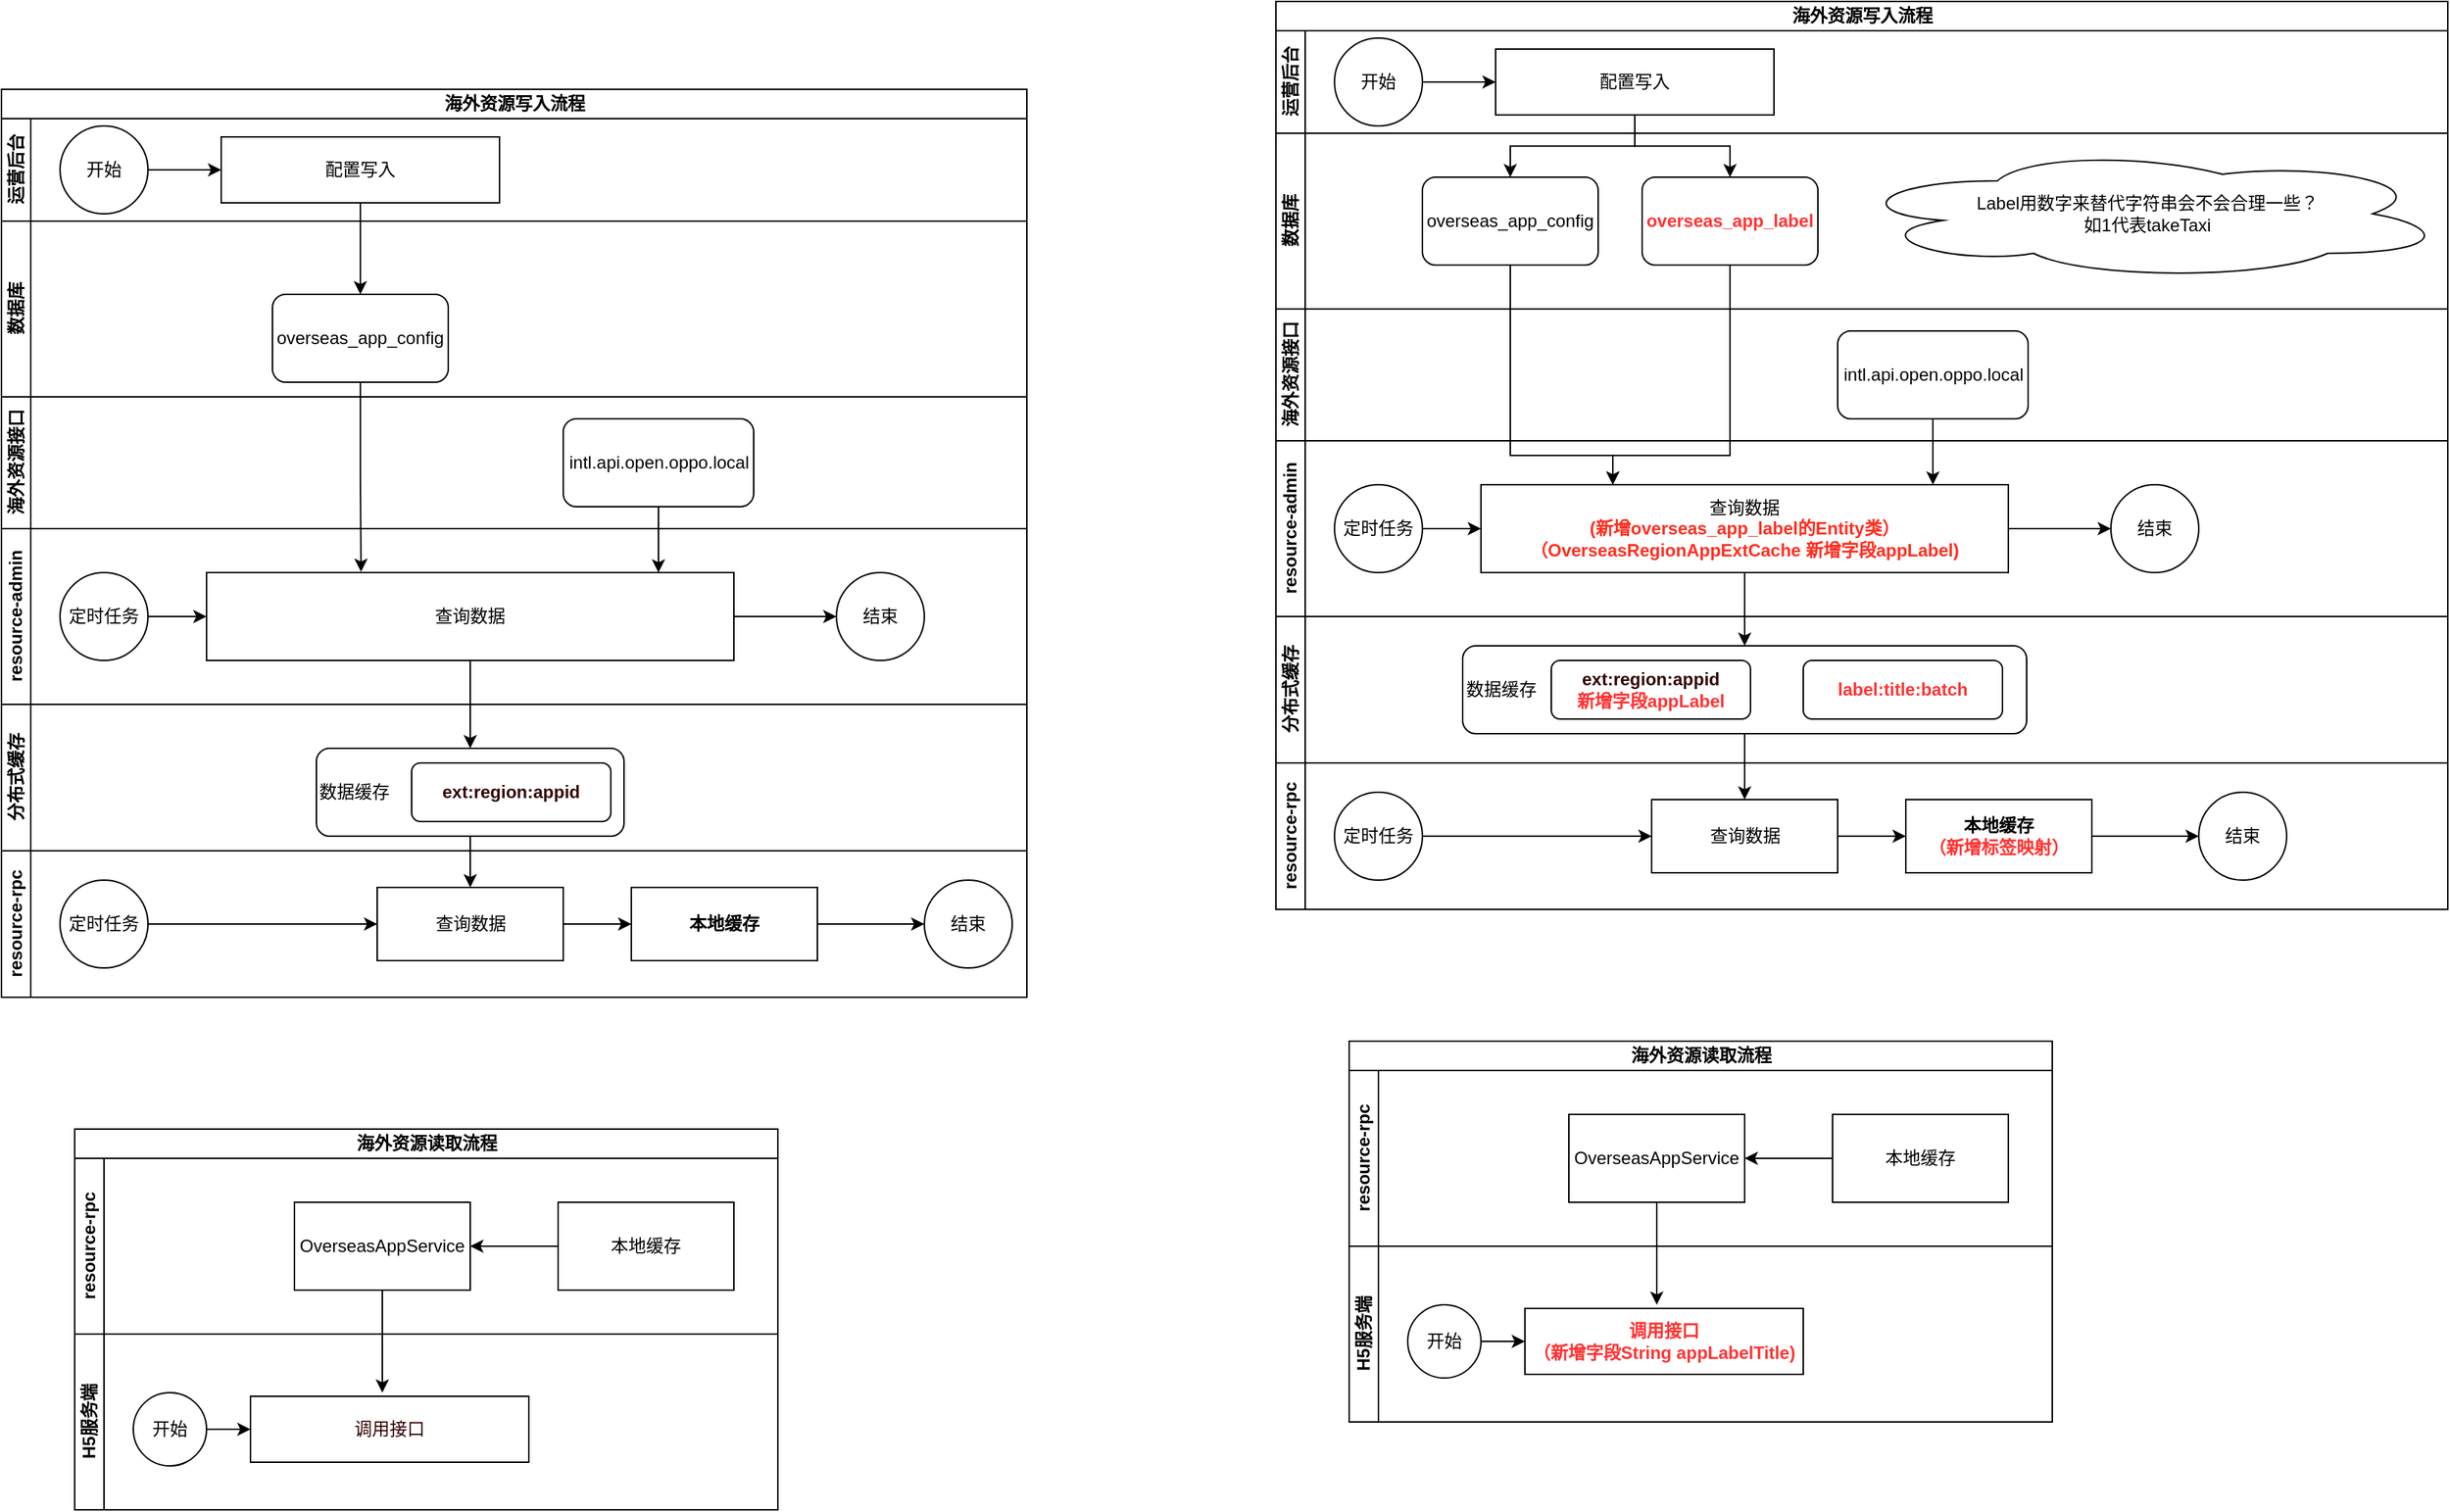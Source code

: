<mxfile version="21.8.2" type="github">
  <diagram name="第 1 页" id="R1pX3bboMI2ceJxk94YC">
    <mxGraphModel dx="2127" dy="681" grid="1" gridSize="10" guides="1" tooltips="1" connect="1" arrows="1" fold="1" page="1" pageScale="1" pageWidth="827" pageHeight="1169" math="0" shadow="0">
      <root>
        <mxCell id="0" />
        <mxCell id="1" parent="0" />
        <mxCell id="YkHYq3g6I9ERcJjr3e46-13" value="海外资源写入流程" style="swimlane;childLayout=stackLayout;resizeParent=1;resizeParentMax=0;horizontal=1;startSize=20;horizontalStack=0;html=1;" vertex="1" parent="1">
          <mxGeometry x="90" y="740" width="800" height="620" as="geometry" />
        </mxCell>
        <mxCell id="YkHYq3g6I9ERcJjr3e46-14" value="运营后台" style="swimlane;startSize=20;horizontal=0;html=1;" vertex="1" parent="YkHYq3g6I9ERcJjr3e46-13">
          <mxGeometry y="20" width="800" height="70" as="geometry" />
        </mxCell>
        <mxCell id="YkHYq3g6I9ERcJjr3e46-106" style="edgeStyle=orthogonalEdgeStyle;rounded=0;orthogonalLoop=1;jettySize=auto;html=1;entryX=0;entryY=0.5;entryDx=0;entryDy=0;" edge="1" parent="YkHYq3g6I9ERcJjr3e46-14" source="YkHYq3g6I9ERcJjr3e46-66" target="YkHYq3g6I9ERcJjr3e46-67">
          <mxGeometry relative="1" as="geometry" />
        </mxCell>
        <mxCell id="YkHYq3g6I9ERcJjr3e46-66" value="开始" style="ellipse;whiteSpace=wrap;html=1;" vertex="1" parent="YkHYq3g6I9ERcJjr3e46-14">
          <mxGeometry x="40" y="5" width="60" height="60" as="geometry" />
        </mxCell>
        <mxCell id="YkHYq3g6I9ERcJjr3e46-67" value="配置写入" style="whiteSpace=wrap;html=1;" vertex="1" parent="YkHYq3g6I9ERcJjr3e46-14">
          <mxGeometry x="150" y="12.5" width="190" height="45" as="geometry" />
        </mxCell>
        <mxCell id="YkHYq3g6I9ERcJjr3e46-15" value="数据库" style="swimlane;startSize=20;horizontal=0;html=1;" vertex="1" parent="YkHYq3g6I9ERcJjr3e46-13">
          <mxGeometry y="90" width="800" height="120" as="geometry" />
        </mxCell>
        <mxCell id="YkHYq3g6I9ERcJjr3e46-53" value="overseas_app_config" style="rounded=1;whiteSpace=wrap;html=1;" vertex="1" parent="YkHYq3g6I9ERcJjr3e46-15">
          <mxGeometry x="100" y="30" width="120" height="60" as="geometry" />
        </mxCell>
        <mxCell id="YkHYq3g6I9ERcJjr3e46-54" value="&lt;b&gt;&lt;font color=&quot;#ff3333&quot;&gt;overseas_app_label&lt;/font&gt;&lt;/b&gt;" style="rounded=1;whiteSpace=wrap;html=1;" vertex="1" parent="YkHYq3g6I9ERcJjr3e46-15">
          <mxGeometry x="250" y="30" width="120" height="60" as="geometry" />
        </mxCell>
        <mxCell id="YkHYq3g6I9ERcJjr3e46-164" value="Label用数字来替代字符串会不会合理一些？&lt;br&gt;如1代表takeTaxi" style="ellipse;shape=cloud;whiteSpace=wrap;html=1;" vertex="1" parent="YkHYq3g6I9ERcJjr3e46-15">
          <mxGeometry x="390" y="10" width="410" height="90" as="geometry" />
        </mxCell>
        <mxCell id="YkHYq3g6I9ERcJjr3e46-16" value="海外资源接口" style="swimlane;startSize=20;horizontal=0;html=1;" vertex="1" parent="YkHYq3g6I9ERcJjr3e46-13">
          <mxGeometry y="210" width="800" height="90" as="geometry" />
        </mxCell>
        <mxCell id="YkHYq3g6I9ERcJjr3e46-56" value="intl.api.open.oppo.local" style="rounded=1;whiteSpace=wrap;html=1;" vertex="1" parent="YkHYq3g6I9ERcJjr3e46-16">
          <mxGeometry x="383.5" y="15" width="130" height="60" as="geometry" />
        </mxCell>
        <mxCell id="YkHYq3g6I9ERcJjr3e46-18" value="resource-admin" style="swimlane;startSize=20;horizontal=0;html=1;" vertex="1" parent="YkHYq3g6I9ERcJjr3e46-13">
          <mxGeometry y="300" width="800" height="120" as="geometry" />
        </mxCell>
        <mxCell id="YkHYq3g6I9ERcJjr3e46-57" style="edgeStyle=orthogonalEdgeStyle;rounded=0;orthogonalLoop=1;jettySize=auto;html=1;entryX=0;entryY=0.5;entryDx=0;entryDy=0;" edge="1" parent="YkHYq3g6I9ERcJjr3e46-18" source="YkHYq3g6I9ERcJjr3e46-34" target="YkHYq3g6I9ERcJjr3e46-47">
          <mxGeometry relative="1" as="geometry" />
        </mxCell>
        <mxCell id="YkHYq3g6I9ERcJjr3e46-34" value="定时任务" style="ellipse;whiteSpace=wrap;html=1;aspect=fixed;" vertex="1" parent="YkHYq3g6I9ERcJjr3e46-18">
          <mxGeometry x="40" y="30" width="60" height="60" as="geometry" />
        </mxCell>
        <mxCell id="YkHYq3g6I9ERcJjr3e46-107" style="edgeStyle=orthogonalEdgeStyle;rounded=0;orthogonalLoop=1;jettySize=auto;html=1;" edge="1" parent="YkHYq3g6I9ERcJjr3e46-18" source="YkHYq3g6I9ERcJjr3e46-47">
          <mxGeometry relative="1" as="geometry">
            <mxPoint x="570" y="60.0" as="targetPoint" />
          </mxGeometry>
        </mxCell>
        <mxCell id="YkHYq3g6I9ERcJjr3e46-47" value="查询数据&lt;br&gt;&lt;font color=&quot;#ff2e1f&quot;&gt;&lt;b&gt;(新增overseas_app_label的Entity类）&lt;br style=&quot;border-color: var(--border-color);&quot;&gt;（OverseasRegionAppExtCache 新增字段appLabel)&lt;/b&gt;&lt;/font&gt;" style="whiteSpace=wrap;html=1;" vertex="1" parent="YkHYq3g6I9ERcJjr3e46-18">
          <mxGeometry x="140" y="30" width="360" height="60" as="geometry" />
        </mxCell>
        <mxCell id="YkHYq3g6I9ERcJjr3e46-108" value="结束" style="ellipse;whiteSpace=wrap;html=1;aspect=fixed;" vertex="1" parent="YkHYq3g6I9ERcJjr3e46-18">
          <mxGeometry x="570" y="30" width="60" height="60" as="geometry" />
        </mxCell>
        <mxCell id="YkHYq3g6I9ERcJjr3e46-35" value="分布式缓存" style="swimlane;startSize=20;horizontal=0;html=1;" vertex="1" parent="YkHYq3g6I9ERcJjr3e46-13">
          <mxGeometry y="420" width="800" height="100" as="geometry" />
        </mxCell>
        <mxCell id="YkHYq3g6I9ERcJjr3e46-76" value="数据缓存" style="rounded=1;whiteSpace=wrap;html=1;align=left;" vertex="1" parent="YkHYq3g6I9ERcJjr3e46-35">
          <mxGeometry x="127.5" y="20" width="385" height="60" as="geometry" />
        </mxCell>
        <mxCell id="YkHYq3g6I9ERcJjr3e46-79" value="&lt;b&gt;&lt;font color=&quot;#ff3333&quot;&gt;label:title:batch&lt;/font&gt;&lt;/b&gt;" style="rounded=1;whiteSpace=wrap;html=1;" vertex="1" parent="YkHYq3g6I9ERcJjr3e46-35">
          <mxGeometry x="360" y="30" width="136" height="40" as="geometry" />
        </mxCell>
        <mxCell id="YkHYq3g6I9ERcJjr3e46-161" value="&lt;b&gt;&lt;font color=&quot;#330000&quot;&gt;ext:region:appid&lt;/font&gt;&lt;br&gt;&lt;font color=&quot;#ff3333&quot;&gt;新增字段appLabel&lt;/font&gt;&lt;br&gt;&lt;/b&gt;" style="rounded=1;whiteSpace=wrap;html=1;" vertex="1" parent="YkHYq3g6I9ERcJjr3e46-35">
          <mxGeometry x="188" y="30" width="136" height="40" as="geometry" />
        </mxCell>
        <mxCell id="YkHYq3g6I9ERcJjr3e46-68" style="edgeStyle=orthogonalEdgeStyle;rounded=0;orthogonalLoop=1;jettySize=auto;html=1;" edge="1" parent="YkHYq3g6I9ERcJjr3e46-13" source="YkHYq3g6I9ERcJjr3e46-67" target="YkHYq3g6I9ERcJjr3e46-53">
          <mxGeometry relative="1" as="geometry" />
        </mxCell>
        <mxCell id="YkHYq3g6I9ERcJjr3e46-72" style="edgeStyle=orthogonalEdgeStyle;rounded=0;orthogonalLoop=1;jettySize=auto;html=1;" edge="1" parent="YkHYq3g6I9ERcJjr3e46-13" source="YkHYq3g6I9ERcJjr3e46-56" target="YkHYq3g6I9ERcJjr3e46-47">
          <mxGeometry relative="1" as="geometry">
            <Array as="points">
              <mxPoint x="450" y="350" />
              <mxPoint x="450" y="350" />
            </Array>
          </mxGeometry>
        </mxCell>
        <mxCell id="YkHYq3g6I9ERcJjr3e46-77" style="edgeStyle=orthogonalEdgeStyle;rounded=0;orthogonalLoop=1;jettySize=auto;html=1;entryX=0.5;entryY=0;entryDx=0;entryDy=0;" edge="1" parent="YkHYq3g6I9ERcJjr3e46-13" source="YkHYq3g6I9ERcJjr3e46-67" target="YkHYq3g6I9ERcJjr3e46-54">
          <mxGeometry relative="1" as="geometry" />
        </mxCell>
        <mxCell id="YkHYq3g6I9ERcJjr3e46-78" style="edgeStyle=orthogonalEdgeStyle;rounded=0;orthogonalLoop=1;jettySize=auto;html=1;" edge="1" parent="YkHYq3g6I9ERcJjr3e46-13" source="YkHYq3g6I9ERcJjr3e46-47" target="YkHYq3g6I9ERcJjr3e46-76">
          <mxGeometry relative="1" as="geometry" />
        </mxCell>
        <mxCell id="YkHYq3g6I9ERcJjr3e46-85" style="edgeStyle=orthogonalEdgeStyle;rounded=0;orthogonalLoop=1;jettySize=auto;html=1;entryX=0.5;entryY=0;entryDx=0;entryDy=0;" edge="1" parent="YkHYq3g6I9ERcJjr3e46-13" source="YkHYq3g6I9ERcJjr3e46-76" target="YkHYq3g6I9ERcJjr3e46-81">
          <mxGeometry relative="1" as="geometry" />
        </mxCell>
        <mxCell id="YkHYq3g6I9ERcJjr3e46-36" value="resource-rpc" style="swimlane;startSize=20;horizontal=0;html=1;" vertex="1" parent="YkHYq3g6I9ERcJjr3e46-13">
          <mxGeometry y="520" width="800" height="100" as="geometry" />
        </mxCell>
        <mxCell id="YkHYq3g6I9ERcJjr3e46-86" style="edgeStyle=orthogonalEdgeStyle;rounded=0;orthogonalLoop=1;jettySize=auto;html=1;entryX=0;entryY=0.5;entryDx=0;entryDy=0;" edge="1" parent="YkHYq3g6I9ERcJjr3e46-36" source="YkHYq3g6I9ERcJjr3e46-41" target="YkHYq3g6I9ERcJjr3e46-81">
          <mxGeometry relative="1" as="geometry" />
        </mxCell>
        <mxCell id="YkHYq3g6I9ERcJjr3e46-41" value="定时任务" style="ellipse;whiteSpace=wrap;html=1;aspect=fixed;" vertex="1" parent="YkHYq3g6I9ERcJjr3e46-36">
          <mxGeometry x="40" y="20" width="60" height="60" as="geometry" />
        </mxCell>
        <mxCell id="YkHYq3g6I9ERcJjr3e46-88" style="edgeStyle=orthogonalEdgeStyle;rounded=0;orthogonalLoop=1;jettySize=auto;html=1;entryX=0;entryY=0.5;entryDx=0;entryDy=0;" edge="1" parent="YkHYq3g6I9ERcJjr3e46-36" source="YkHYq3g6I9ERcJjr3e46-81" target="YkHYq3g6I9ERcJjr3e46-87">
          <mxGeometry relative="1" as="geometry" />
        </mxCell>
        <mxCell id="YkHYq3g6I9ERcJjr3e46-81" value="查询数据" style="whiteSpace=wrap;html=1;" vertex="1" parent="YkHYq3g6I9ERcJjr3e46-36">
          <mxGeometry x="256.5" y="25" width="127" height="50" as="geometry" />
        </mxCell>
        <mxCell id="YkHYq3g6I9ERcJjr3e46-113" style="edgeStyle=orthogonalEdgeStyle;rounded=0;orthogonalLoop=1;jettySize=auto;html=1;entryX=0.5;entryY=1;entryDx=0;entryDy=0;" edge="1" parent="YkHYq3g6I9ERcJjr3e46-36" source="YkHYq3g6I9ERcJjr3e46-87" target="YkHYq3g6I9ERcJjr3e46-109">
          <mxGeometry relative="1" as="geometry" />
        </mxCell>
        <mxCell id="YkHYq3g6I9ERcJjr3e46-87" value="&lt;b&gt;本地缓存&lt;br&gt;&lt;font color=&quot;#ff3333&quot;&gt;（新增标签映射）&lt;/font&gt;&lt;/b&gt;" style="whiteSpace=wrap;html=1;" vertex="1" parent="YkHYq3g6I9ERcJjr3e46-36">
          <mxGeometry x="430" y="25" width="127" height="50" as="geometry" />
        </mxCell>
        <mxCell id="YkHYq3g6I9ERcJjr3e46-109" value="结束" style="ellipse;whiteSpace=wrap;html=1;aspect=fixed;direction=south;" vertex="1" parent="YkHYq3g6I9ERcJjr3e46-36">
          <mxGeometry x="630" y="20" width="60" height="60" as="geometry" />
        </mxCell>
        <mxCell id="YkHYq3g6I9ERcJjr3e46-96" style="edgeStyle=orthogonalEdgeStyle;rounded=0;orthogonalLoop=1;jettySize=auto;html=1;entryX=0.25;entryY=0;entryDx=0;entryDy=0;" edge="1" parent="YkHYq3g6I9ERcJjr3e46-13" source="YkHYq3g6I9ERcJjr3e46-53" target="YkHYq3g6I9ERcJjr3e46-47">
          <mxGeometry relative="1" as="geometry">
            <Array as="points">
              <mxPoint x="160" y="310" />
              <mxPoint x="230" y="310" />
            </Array>
          </mxGeometry>
        </mxCell>
        <mxCell id="YkHYq3g6I9ERcJjr3e46-97" style="edgeStyle=orthogonalEdgeStyle;rounded=0;orthogonalLoop=1;jettySize=auto;html=1;entryX=0.25;entryY=0;entryDx=0;entryDy=0;" edge="1" parent="YkHYq3g6I9ERcJjr3e46-13" source="YkHYq3g6I9ERcJjr3e46-54" target="YkHYq3g6I9ERcJjr3e46-47">
          <mxGeometry relative="1" as="geometry">
            <Array as="points">
              <mxPoint x="310" y="310" />
              <mxPoint x="230" y="310" />
            </Array>
          </mxGeometry>
        </mxCell>
        <mxCell id="YkHYq3g6I9ERcJjr3e46-24" value="海外资源读取流程" style="swimlane;childLayout=stackLayout;resizeParent=1;resizeParentMax=0;horizontal=1;startSize=20;horizontalStack=0;html=1;" vertex="1" parent="1">
          <mxGeometry x="140" y="1450" width="480" height="260" as="geometry" />
        </mxCell>
        <mxCell id="YkHYq3g6I9ERcJjr3e46-30" value="resource-rpc" style="swimlane;startSize=20;horizontal=0;html=1;" vertex="1" parent="YkHYq3g6I9ERcJjr3e46-24">
          <mxGeometry y="20" width="480" height="120" as="geometry" />
        </mxCell>
        <mxCell id="YkHYq3g6I9ERcJjr3e46-103" style="edgeStyle=orthogonalEdgeStyle;rounded=0;orthogonalLoop=1;jettySize=auto;html=1;" edge="1" parent="YkHYq3g6I9ERcJjr3e46-30" source="YkHYq3g6I9ERcJjr3e46-92">
          <mxGeometry relative="1" as="geometry">
            <mxPoint x="210" y="160" as="targetPoint" />
          </mxGeometry>
        </mxCell>
        <mxCell id="YkHYq3g6I9ERcJjr3e46-92" value="OverseasAppService" style="whiteSpace=wrap;html=1;" vertex="1" parent="YkHYq3g6I9ERcJjr3e46-30">
          <mxGeometry x="150" y="30" width="120" height="60" as="geometry" />
        </mxCell>
        <mxCell id="YkHYq3g6I9ERcJjr3e46-104" style="edgeStyle=orthogonalEdgeStyle;rounded=0;orthogonalLoop=1;jettySize=auto;html=1;entryX=1;entryY=0.5;entryDx=0;entryDy=0;" edge="1" parent="YkHYq3g6I9ERcJjr3e46-30" source="YkHYq3g6I9ERcJjr3e46-93" target="YkHYq3g6I9ERcJjr3e46-92">
          <mxGeometry relative="1" as="geometry" />
        </mxCell>
        <mxCell id="YkHYq3g6I9ERcJjr3e46-93" value="本地缓存" style="whiteSpace=wrap;html=1;" vertex="1" parent="YkHYq3g6I9ERcJjr3e46-30">
          <mxGeometry x="330" y="30" width="120" height="60" as="geometry" />
        </mxCell>
        <mxCell id="YkHYq3g6I9ERcJjr3e46-31" value="H5服务端" style="swimlane;startSize=20;horizontal=0;html=1;" vertex="1" parent="YkHYq3g6I9ERcJjr3e46-24">
          <mxGeometry y="140" width="480" height="120" as="geometry" />
        </mxCell>
        <mxCell id="YkHYq3g6I9ERcJjr3e46-91" value="&lt;font color=&quot;#ff3333&quot;&gt;&lt;b&gt;调用接口&lt;br&gt;（新增字段String appLabelTitle)&lt;/b&gt;&lt;/font&gt;" style="whiteSpace=wrap;html=1;" vertex="1" parent="YkHYq3g6I9ERcJjr3e46-31">
          <mxGeometry x="120" y="42.5" width="190" height="45" as="geometry" />
        </mxCell>
        <mxCell id="YkHYq3g6I9ERcJjr3e46-105" value="" style="edgeStyle=orthogonalEdgeStyle;rounded=0;orthogonalLoop=1;jettySize=auto;html=1;" edge="1" parent="1" source="YkHYq3g6I9ERcJjr3e46-90" target="YkHYq3g6I9ERcJjr3e46-91">
          <mxGeometry relative="1" as="geometry" />
        </mxCell>
        <mxCell id="YkHYq3g6I9ERcJjr3e46-90" value="开始" style="ellipse;whiteSpace=wrap;html=1;" vertex="1" parent="1">
          <mxGeometry x="180" y="1630" width="50" height="50" as="geometry" />
        </mxCell>
        <mxCell id="YkHYq3g6I9ERcJjr3e46-114" value="海外资源写入流程" style="swimlane;childLayout=stackLayout;resizeParent=1;resizeParentMax=0;horizontal=1;startSize=20;horizontalStack=0;html=1;" vertex="1" parent="1">
          <mxGeometry x="-780" y="800" width="700" height="620" as="geometry" />
        </mxCell>
        <mxCell id="YkHYq3g6I9ERcJjr3e46-115" value="运营后台" style="swimlane;startSize=20;horizontal=0;html=1;" vertex="1" parent="YkHYq3g6I9ERcJjr3e46-114">
          <mxGeometry y="20" width="700" height="70" as="geometry" />
        </mxCell>
        <mxCell id="YkHYq3g6I9ERcJjr3e46-116" style="edgeStyle=orthogonalEdgeStyle;rounded=0;orthogonalLoop=1;jettySize=auto;html=1;entryX=0;entryY=0.5;entryDx=0;entryDy=0;" edge="1" parent="YkHYq3g6I9ERcJjr3e46-115" source="YkHYq3g6I9ERcJjr3e46-117" target="YkHYq3g6I9ERcJjr3e46-118">
          <mxGeometry relative="1" as="geometry" />
        </mxCell>
        <mxCell id="YkHYq3g6I9ERcJjr3e46-117" value="开始" style="ellipse;whiteSpace=wrap;html=1;" vertex="1" parent="YkHYq3g6I9ERcJjr3e46-115">
          <mxGeometry x="40" y="5" width="60" height="60" as="geometry" />
        </mxCell>
        <mxCell id="YkHYq3g6I9ERcJjr3e46-118" value="配置写入" style="whiteSpace=wrap;html=1;" vertex="1" parent="YkHYq3g6I9ERcJjr3e46-115">
          <mxGeometry x="150" y="12.5" width="190" height="45" as="geometry" />
        </mxCell>
        <mxCell id="YkHYq3g6I9ERcJjr3e46-119" value="数据库" style="swimlane;startSize=20;horizontal=0;html=1;" vertex="1" parent="YkHYq3g6I9ERcJjr3e46-114">
          <mxGeometry y="90" width="700" height="120" as="geometry" />
        </mxCell>
        <mxCell id="YkHYq3g6I9ERcJjr3e46-120" value="overseas_app_config" style="rounded=1;whiteSpace=wrap;html=1;" vertex="1" parent="YkHYq3g6I9ERcJjr3e46-119">
          <mxGeometry x="185" y="50" width="120" height="60" as="geometry" />
        </mxCell>
        <mxCell id="YkHYq3g6I9ERcJjr3e46-122" value="海外资源接口" style="swimlane;startSize=20;horizontal=0;html=1;" vertex="1" parent="YkHYq3g6I9ERcJjr3e46-114">
          <mxGeometry y="210" width="700" height="90" as="geometry" />
        </mxCell>
        <mxCell id="YkHYq3g6I9ERcJjr3e46-123" value="intl.api.open.oppo.local" style="rounded=1;whiteSpace=wrap;html=1;" vertex="1" parent="YkHYq3g6I9ERcJjr3e46-122">
          <mxGeometry x="383.5" y="15" width="130" height="60" as="geometry" />
        </mxCell>
        <mxCell id="YkHYq3g6I9ERcJjr3e46-124" value="resource-admin" style="swimlane;startSize=20;horizontal=0;html=1;" vertex="1" parent="YkHYq3g6I9ERcJjr3e46-114">
          <mxGeometry y="300" width="700" height="120" as="geometry" />
        </mxCell>
        <mxCell id="YkHYq3g6I9ERcJjr3e46-125" style="edgeStyle=orthogonalEdgeStyle;rounded=0;orthogonalLoop=1;jettySize=auto;html=1;entryX=0;entryY=0.5;entryDx=0;entryDy=0;" edge="1" parent="YkHYq3g6I9ERcJjr3e46-124" source="YkHYq3g6I9ERcJjr3e46-126" target="YkHYq3g6I9ERcJjr3e46-128">
          <mxGeometry relative="1" as="geometry" />
        </mxCell>
        <mxCell id="YkHYq3g6I9ERcJjr3e46-126" value="定时任务" style="ellipse;whiteSpace=wrap;html=1;aspect=fixed;" vertex="1" parent="YkHYq3g6I9ERcJjr3e46-124">
          <mxGeometry x="40" y="30" width="60" height="60" as="geometry" />
        </mxCell>
        <mxCell id="YkHYq3g6I9ERcJjr3e46-127" style="edgeStyle=orthogonalEdgeStyle;rounded=0;orthogonalLoop=1;jettySize=auto;html=1;" edge="1" parent="YkHYq3g6I9ERcJjr3e46-124" source="YkHYq3g6I9ERcJjr3e46-128">
          <mxGeometry relative="1" as="geometry">
            <mxPoint x="570" y="60.0" as="targetPoint" />
          </mxGeometry>
        </mxCell>
        <mxCell id="YkHYq3g6I9ERcJjr3e46-128" value="查询数据" style="whiteSpace=wrap;html=1;" vertex="1" parent="YkHYq3g6I9ERcJjr3e46-124">
          <mxGeometry x="140" y="30" width="360" height="60" as="geometry" />
        </mxCell>
        <mxCell id="YkHYq3g6I9ERcJjr3e46-129" value="结束" style="ellipse;whiteSpace=wrap;html=1;aspect=fixed;" vertex="1" parent="YkHYq3g6I9ERcJjr3e46-124">
          <mxGeometry x="570" y="30" width="60" height="60" as="geometry" />
        </mxCell>
        <mxCell id="YkHYq3g6I9ERcJjr3e46-130" value="分布式缓存" style="swimlane;startSize=20;horizontal=0;html=1;" vertex="1" parent="YkHYq3g6I9ERcJjr3e46-114">
          <mxGeometry y="420" width="700" height="100" as="geometry" />
        </mxCell>
        <mxCell id="YkHYq3g6I9ERcJjr3e46-131" value="数据缓存" style="rounded=1;whiteSpace=wrap;html=1;align=left;" vertex="1" parent="YkHYq3g6I9ERcJjr3e46-130">
          <mxGeometry x="215" y="30" width="210" height="60" as="geometry" />
        </mxCell>
        <mxCell id="YkHYq3g6I9ERcJjr3e46-162" value="&lt;b&gt;&lt;font color=&quot;#330000&quot;&gt;ext:region:appid&lt;/font&gt;&lt;br&gt;&lt;/b&gt;" style="rounded=1;whiteSpace=wrap;html=1;" vertex="1" parent="YkHYq3g6I9ERcJjr3e46-130">
          <mxGeometry x="280" y="40" width="136" height="40" as="geometry" />
        </mxCell>
        <mxCell id="YkHYq3g6I9ERcJjr3e46-133" style="edgeStyle=orthogonalEdgeStyle;rounded=0;orthogonalLoop=1;jettySize=auto;html=1;" edge="1" parent="YkHYq3g6I9ERcJjr3e46-114" source="YkHYq3g6I9ERcJjr3e46-118" target="YkHYq3g6I9ERcJjr3e46-120">
          <mxGeometry relative="1" as="geometry" />
        </mxCell>
        <mxCell id="YkHYq3g6I9ERcJjr3e46-134" style="edgeStyle=orthogonalEdgeStyle;rounded=0;orthogonalLoop=1;jettySize=auto;html=1;" edge="1" parent="YkHYq3g6I9ERcJjr3e46-114" source="YkHYq3g6I9ERcJjr3e46-123" target="YkHYq3g6I9ERcJjr3e46-128">
          <mxGeometry relative="1" as="geometry">
            <Array as="points">
              <mxPoint x="450" y="350" />
              <mxPoint x="450" y="350" />
            </Array>
          </mxGeometry>
        </mxCell>
        <mxCell id="YkHYq3g6I9ERcJjr3e46-136" style="edgeStyle=orthogonalEdgeStyle;rounded=0;orthogonalLoop=1;jettySize=auto;html=1;" edge="1" parent="YkHYq3g6I9ERcJjr3e46-114" source="YkHYq3g6I9ERcJjr3e46-128" target="YkHYq3g6I9ERcJjr3e46-131">
          <mxGeometry relative="1" as="geometry" />
        </mxCell>
        <mxCell id="YkHYq3g6I9ERcJjr3e46-137" style="edgeStyle=orthogonalEdgeStyle;rounded=0;orthogonalLoop=1;jettySize=auto;html=1;entryX=0.5;entryY=0;entryDx=0;entryDy=0;" edge="1" parent="YkHYq3g6I9ERcJjr3e46-114" source="YkHYq3g6I9ERcJjr3e46-131" target="YkHYq3g6I9ERcJjr3e46-142">
          <mxGeometry relative="1" as="geometry" />
        </mxCell>
        <mxCell id="YkHYq3g6I9ERcJjr3e46-138" value="resource-rpc" style="swimlane;startSize=20;horizontal=0;html=1;" vertex="1" parent="YkHYq3g6I9ERcJjr3e46-114">
          <mxGeometry y="520" width="700" height="100" as="geometry" />
        </mxCell>
        <mxCell id="YkHYq3g6I9ERcJjr3e46-139" style="edgeStyle=orthogonalEdgeStyle;rounded=0;orthogonalLoop=1;jettySize=auto;html=1;entryX=0;entryY=0.5;entryDx=0;entryDy=0;" edge="1" parent="YkHYq3g6I9ERcJjr3e46-138" source="YkHYq3g6I9ERcJjr3e46-140" target="YkHYq3g6I9ERcJjr3e46-142">
          <mxGeometry relative="1" as="geometry" />
        </mxCell>
        <mxCell id="YkHYq3g6I9ERcJjr3e46-140" value="定时任务" style="ellipse;whiteSpace=wrap;html=1;aspect=fixed;" vertex="1" parent="YkHYq3g6I9ERcJjr3e46-138">
          <mxGeometry x="40" y="20" width="60" height="60" as="geometry" />
        </mxCell>
        <mxCell id="YkHYq3g6I9ERcJjr3e46-141" style="edgeStyle=orthogonalEdgeStyle;rounded=0;orthogonalLoop=1;jettySize=auto;html=1;entryX=0;entryY=0.5;entryDx=0;entryDy=0;" edge="1" parent="YkHYq3g6I9ERcJjr3e46-138" source="YkHYq3g6I9ERcJjr3e46-142" target="YkHYq3g6I9ERcJjr3e46-144">
          <mxGeometry relative="1" as="geometry" />
        </mxCell>
        <mxCell id="YkHYq3g6I9ERcJjr3e46-142" value="查询数据" style="whiteSpace=wrap;html=1;" vertex="1" parent="YkHYq3g6I9ERcJjr3e46-138">
          <mxGeometry x="256.5" y="25" width="127" height="50" as="geometry" />
        </mxCell>
        <mxCell id="YkHYq3g6I9ERcJjr3e46-143" style="edgeStyle=orthogonalEdgeStyle;rounded=0;orthogonalLoop=1;jettySize=auto;html=1;entryX=0.5;entryY=1;entryDx=0;entryDy=0;" edge="1" parent="YkHYq3g6I9ERcJjr3e46-138" source="YkHYq3g6I9ERcJjr3e46-144" target="YkHYq3g6I9ERcJjr3e46-145">
          <mxGeometry relative="1" as="geometry" />
        </mxCell>
        <mxCell id="YkHYq3g6I9ERcJjr3e46-144" value="&lt;b&gt;本地缓存&lt;/b&gt;" style="whiteSpace=wrap;html=1;" vertex="1" parent="YkHYq3g6I9ERcJjr3e46-138">
          <mxGeometry x="430" y="25" width="127" height="50" as="geometry" />
        </mxCell>
        <mxCell id="YkHYq3g6I9ERcJjr3e46-145" value="结束" style="ellipse;whiteSpace=wrap;html=1;aspect=fixed;direction=south;" vertex="1" parent="YkHYq3g6I9ERcJjr3e46-138">
          <mxGeometry x="630" y="20" width="60" height="60" as="geometry" />
        </mxCell>
        <mxCell id="YkHYq3g6I9ERcJjr3e46-159" style="edgeStyle=orthogonalEdgeStyle;rounded=0;orthogonalLoop=1;jettySize=auto;html=1;entryX=0.293;entryY=-0.009;entryDx=0;entryDy=0;entryPerimeter=0;" edge="1" parent="YkHYq3g6I9ERcJjr3e46-114" source="YkHYq3g6I9ERcJjr3e46-120" target="YkHYq3g6I9ERcJjr3e46-128">
          <mxGeometry relative="1" as="geometry" />
        </mxCell>
        <mxCell id="YkHYq3g6I9ERcJjr3e46-148" value="海外资源读取流程" style="swimlane;childLayout=stackLayout;resizeParent=1;resizeParentMax=0;horizontal=1;startSize=20;horizontalStack=0;html=1;" vertex="1" parent="1">
          <mxGeometry x="-730" y="1510" width="480" height="260" as="geometry" />
        </mxCell>
        <mxCell id="YkHYq3g6I9ERcJjr3e46-149" value="resource-rpc" style="swimlane;startSize=20;horizontal=0;html=1;" vertex="1" parent="YkHYq3g6I9ERcJjr3e46-148">
          <mxGeometry y="20" width="480" height="120" as="geometry" />
        </mxCell>
        <mxCell id="YkHYq3g6I9ERcJjr3e46-150" style="edgeStyle=orthogonalEdgeStyle;rounded=0;orthogonalLoop=1;jettySize=auto;html=1;" edge="1" parent="YkHYq3g6I9ERcJjr3e46-149" source="YkHYq3g6I9ERcJjr3e46-151">
          <mxGeometry relative="1" as="geometry">
            <mxPoint x="210" y="160" as="targetPoint" />
          </mxGeometry>
        </mxCell>
        <mxCell id="YkHYq3g6I9ERcJjr3e46-151" value="OverseasAppService" style="whiteSpace=wrap;html=1;" vertex="1" parent="YkHYq3g6I9ERcJjr3e46-149">
          <mxGeometry x="150" y="30" width="120" height="60" as="geometry" />
        </mxCell>
        <mxCell id="YkHYq3g6I9ERcJjr3e46-152" style="edgeStyle=orthogonalEdgeStyle;rounded=0;orthogonalLoop=1;jettySize=auto;html=1;entryX=1;entryY=0.5;entryDx=0;entryDy=0;" edge="1" parent="YkHYq3g6I9ERcJjr3e46-149" source="YkHYq3g6I9ERcJjr3e46-153" target="YkHYq3g6I9ERcJjr3e46-151">
          <mxGeometry relative="1" as="geometry" />
        </mxCell>
        <mxCell id="YkHYq3g6I9ERcJjr3e46-153" value="本地缓存" style="whiteSpace=wrap;html=1;" vertex="1" parent="YkHYq3g6I9ERcJjr3e46-149">
          <mxGeometry x="330" y="30" width="120" height="60" as="geometry" />
        </mxCell>
        <mxCell id="YkHYq3g6I9ERcJjr3e46-154" value="H5服务端" style="swimlane;startSize=20;horizontal=0;html=1;" vertex="1" parent="YkHYq3g6I9ERcJjr3e46-148">
          <mxGeometry y="140" width="480" height="120" as="geometry" />
        </mxCell>
        <mxCell id="YkHYq3g6I9ERcJjr3e46-155" value="&lt;font color=&quot;#330000&quot;&gt;调用接口&lt;/font&gt;" style="whiteSpace=wrap;html=1;" vertex="1" parent="YkHYq3g6I9ERcJjr3e46-154">
          <mxGeometry x="120" y="42.5" width="190" height="45" as="geometry" />
        </mxCell>
        <mxCell id="YkHYq3g6I9ERcJjr3e46-156" value="" style="edgeStyle=orthogonalEdgeStyle;rounded=0;orthogonalLoop=1;jettySize=auto;html=1;" edge="1" parent="1" source="YkHYq3g6I9ERcJjr3e46-157" target="YkHYq3g6I9ERcJjr3e46-155">
          <mxGeometry relative="1" as="geometry" />
        </mxCell>
        <mxCell id="YkHYq3g6I9ERcJjr3e46-157" value="开始" style="ellipse;whiteSpace=wrap;html=1;" vertex="1" parent="1">
          <mxGeometry x="-690" y="1690" width="50" height="50" as="geometry" />
        </mxCell>
      </root>
    </mxGraphModel>
  </diagram>
</mxfile>
